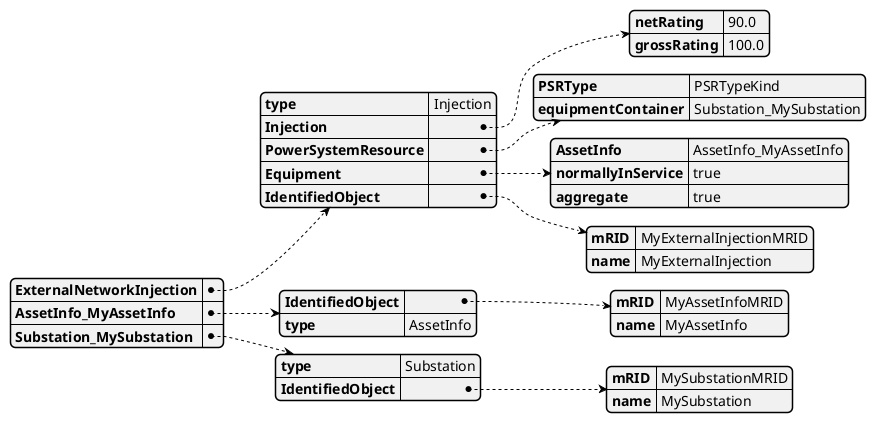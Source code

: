 @startjson
{
  "ExternalNetworkInjection": {
    "type": "Injection",
    "Injection": {
      "netRating": "90.0",
      "grossRating": "100.0"
    },
    "PowerSystemResource": {
      "PSRType": "PSRTypeKind",
      "equipmentContainer": "Substation_MySubstation"
    },
    "Equipment": {
      "AssetInfo": "AssetInfo_MyAssetInfo",
      "normallyInService": "true",
      "aggregate": "true"
    },
    "IdentifiedObject": {
      "mRID": "MyExternalInjectionMRID",
      "name": "MyExternalInjection"
    }
  },
  "AssetInfo_MyAssetInfo": {
    "IdentifiedObject": {
      "mRID": "MyAssetInfoMRID",
      "name": "MyAssetInfo"
    },
    "type": "AssetInfo"
  },
  "Substation_MySubstation": {
    "type": "Substation",
    "IdentifiedObject": {
      "mRID": "MySubstationMRID",
      "name": "MySubstation"
    }
  }
}
@endjson
